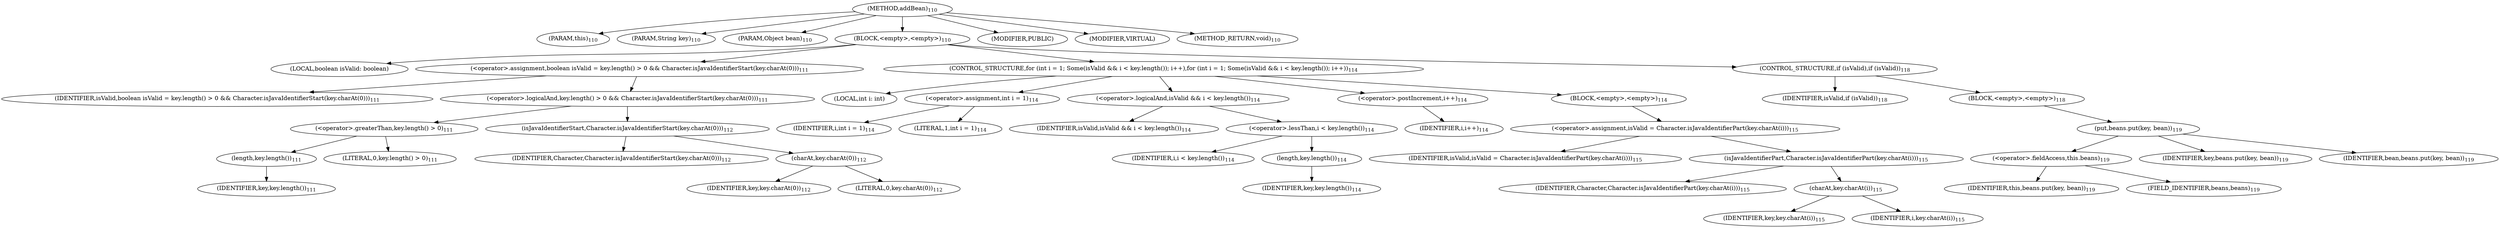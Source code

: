 digraph "addBean" {  
"76" [label = <(METHOD,addBean)<SUB>110</SUB>> ]
"77" [label = <(PARAM,this)<SUB>110</SUB>> ]
"78" [label = <(PARAM,String key)<SUB>110</SUB>> ]
"79" [label = <(PARAM,Object bean)<SUB>110</SUB>> ]
"80" [label = <(BLOCK,&lt;empty&gt;,&lt;empty&gt;)<SUB>110</SUB>> ]
"81" [label = <(LOCAL,boolean isValid: boolean)> ]
"82" [label = <(&lt;operator&gt;.assignment,boolean isValid = key.length() &gt; 0 &amp;&amp; Character.isJavaIdentifierStart(key.charAt(0)))<SUB>111</SUB>> ]
"83" [label = <(IDENTIFIER,isValid,boolean isValid = key.length() &gt; 0 &amp;&amp; Character.isJavaIdentifierStart(key.charAt(0)))<SUB>111</SUB>> ]
"84" [label = <(&lt;operator&gt;.logicalAnd,key.length() &gt; 0 &amp;&amp; Character.isJavaIdentifierStart(key.charAt(0)))<SUB>111</SUB>> ]
"85" [label = <(&lt;operator&gt;.greaterThan,key.length() &gt; 0)<SUB>111</SUB>> ]
"86" [label = <(length,key.length())<SUB>111</SUB>> ]
"87" [label = <(IDENTIFIER,key,key.length())<SUB>111</SUB>> ]
"88" [label = <(LITERAL,0,key.length() &gt; 0)<SUB>111</SUB>> ]
"89" [label = <(isJavaIdentifierStart,Character.isJavaIdentifierStart(key.charAt(0)))<SUB>112</SUB>> ]
"90" [label = <(IDENTIFIER,Character,Character.isJavaIdentifierStart(key.charAt(0)))<SUB>112</SUB>> ]
"91" [label = <(charAt,key.charAt(0))<SUB>112</SUB>> ]
"92" [label = <(IDENTIFIER,key,key.charAt(0))<SUB>112</SUB>> ]
"93" [label = <(LITERAL,0,key.charAt(0))<SUB>112</SUB>> ]
"94" [label = <(CONTROL_STRUCTURE,for (int i = 1; Some(isValid &amp;&amp; i &lt; key.length()); i++),for (int i = 1; Some(isValid &amp;&amp; i &lt; key.length()); i++))<SUB>114</SUB>> ]
"95" [label = <(LOCAL,int i: int)> ]
"96" [label = <(&lt;operator&gt;.assignment,int i = 1)<SUB>114</SUB>> ]
"97" [label = <(IDENTIFIER,i,int i = 1)<SUB>114</SUB>> ]
"98" [label = <(LITERAL,1,int i = 1)<SUB>114</SUB>> ]
"99" [label = <(&lt;operator&gt;.logicalAnd,isValid &amp;&amp; i &lt; key.length())<SUB>114</SUB>> ]
"100" [label = <(IDENTIFIER,isValid,isValid &amp;&amp; i &lt; key.length())<SUB>114</SUB>> ]
"101" [label = <(&lt;operator&gt;.lessThan,i &lt; key.length())<SUB>114</SUB>> ]
"102" [label = <(IDENTIFIER,i,i &lt; key.length())<SUB>114</SUB>> ]
"103" [label = <(length,key.length())<SUB>114</SUB>> ]
"104" [label = <(IDENTIFIER,key,key.length())<SUB>114</SUB>> ]
"105" [label = <(&lt;operator&gt;.postIncrement,i++)<SUB>114</SUB>> ]
"106" [label = <(IDENTIFIER,i,i++)<SUB>114</SUB>> ]
"107" [label = <(BLOCK,&lt;empty&gt;,&lt;empty&gt;)<SUB>114</SUB>> ]
"108" [label = <(&lt;operator&gt;.assignment,isValid = Character.isJavaIdentifierPart(key.charAt(i)))<SUB>115</SUB>> ]
"109" [label = <(IDENTIFIER,isValid,isValid = Character.isJavaIdentifierPart(key.charAt(i)))<SUB>115</SUB>> ]
"110" [label = <(isJavaIdentifierPart,Character.isJavaIdentifierPart(key.charAt(i)))<SUB>115</SUB>> ]
"111" [label = <(IDENTIFIER,Character,Character.isJavaIdentifierPart(key.charAt(i)))<SUB>115</SUB>> ]
"112" [label = <(charAt,key.charAt(i))<SUB>115</SUB>> ]
"113" [label = <(IDENTIFIER,key,key.charAt(i))<SUB>115</SUB>> ]
"114" [label = <(IDENTIFIER,i,key.charAt(i))<SUB>115</SUB>> ]
"115" [label = <(CONTROL_STRUCTURE,if (isValid),if (isValid))<SUB>118</SUB>> ]
"116" [label = <(IDENTIFIER,isValid,if (isValid))<SUB>118</SUB>> ]
"117" [label = <(BLOCK,&lt;empty&gt;,&lt;empty&gt;)<SUB>118</SUB>> ]
"118" [label = <(put,beans.put(key, bean))<SUB>119</SUB>> ]
"119" [label = <(&lt;operator&gt;.fieldAccess,this.beans)<SUB>119</SUB>> ]
"120" [label = <(IDENTIFIER,this,beans.put(key, bean))<SUB>119</SUB>> ]
"121" [label = <(FIELD_IDENTIFIER,beans,beans)<SUB>119</SUB>> ]
"122" [label = <(IDENTIFIER,key,beans.put(key, bean))<SUB>119</SUB>> ]
"123" [label = <(IDENTIFIER,bean,beans.put(key, bean))<SUB>119</SUB>> ]
"124" [label = <(MODIFIER,PUBLIC)> ]
"125" [label = <(MODIFIER,VIRTUAL)> ]
"126" [label = <(METHOD_RETURN,void)<SUB>110</SUB>> ]
  "76" -> "77" 
  "76" -> "78" 
  "76" -> "79" 
  "76" -> "80" 
  "76" -> "124" 
  "76" -> "125" 
  "76" -> "126" 
  "80" -> "81" 
  "80" -> "82" 
  "80" -> "94" 
  "80" -> "115" 
  "82" -> "83" 
  "82" -> "84" 
  "84" -> "85" 
  "84" -> "89" 
  "85" -> "86" 
  "85" -> "88" 
  "86" -> "87" 
  "89" -> "90" 
  "89" -> "91" 
  "91" -> "92" 
  "91" -> "93" 
  "94" -> "95" 
  "94" -> "96" 
  "94" -> "99" 
  "94" -> "105" 
  "94" -> "107" 
  "96" -> "97" 
  "96" -> "98" 
  "99" -> "100" 
  "99" -> "101" 
  "101" -> "102" 
  "101" -> "103" 
  "103" -> "104" 
  "105" -> "106" 
  "107" -> "108" 
  "108" -> "109" 
  "108" -> "110" 
  "110" -> "111" 
  "110" -> "112" 
  "112" -> "113" 
  "112" -> "114" 
  "115" -> "116" 
  "115" -> "117" 
  "117" -> "118" 
  "118" -> "119" 
  "118" -> "122" 
  "118" -> "123" 
  "119" -> "120" 
  "119" -> "121" 
}
